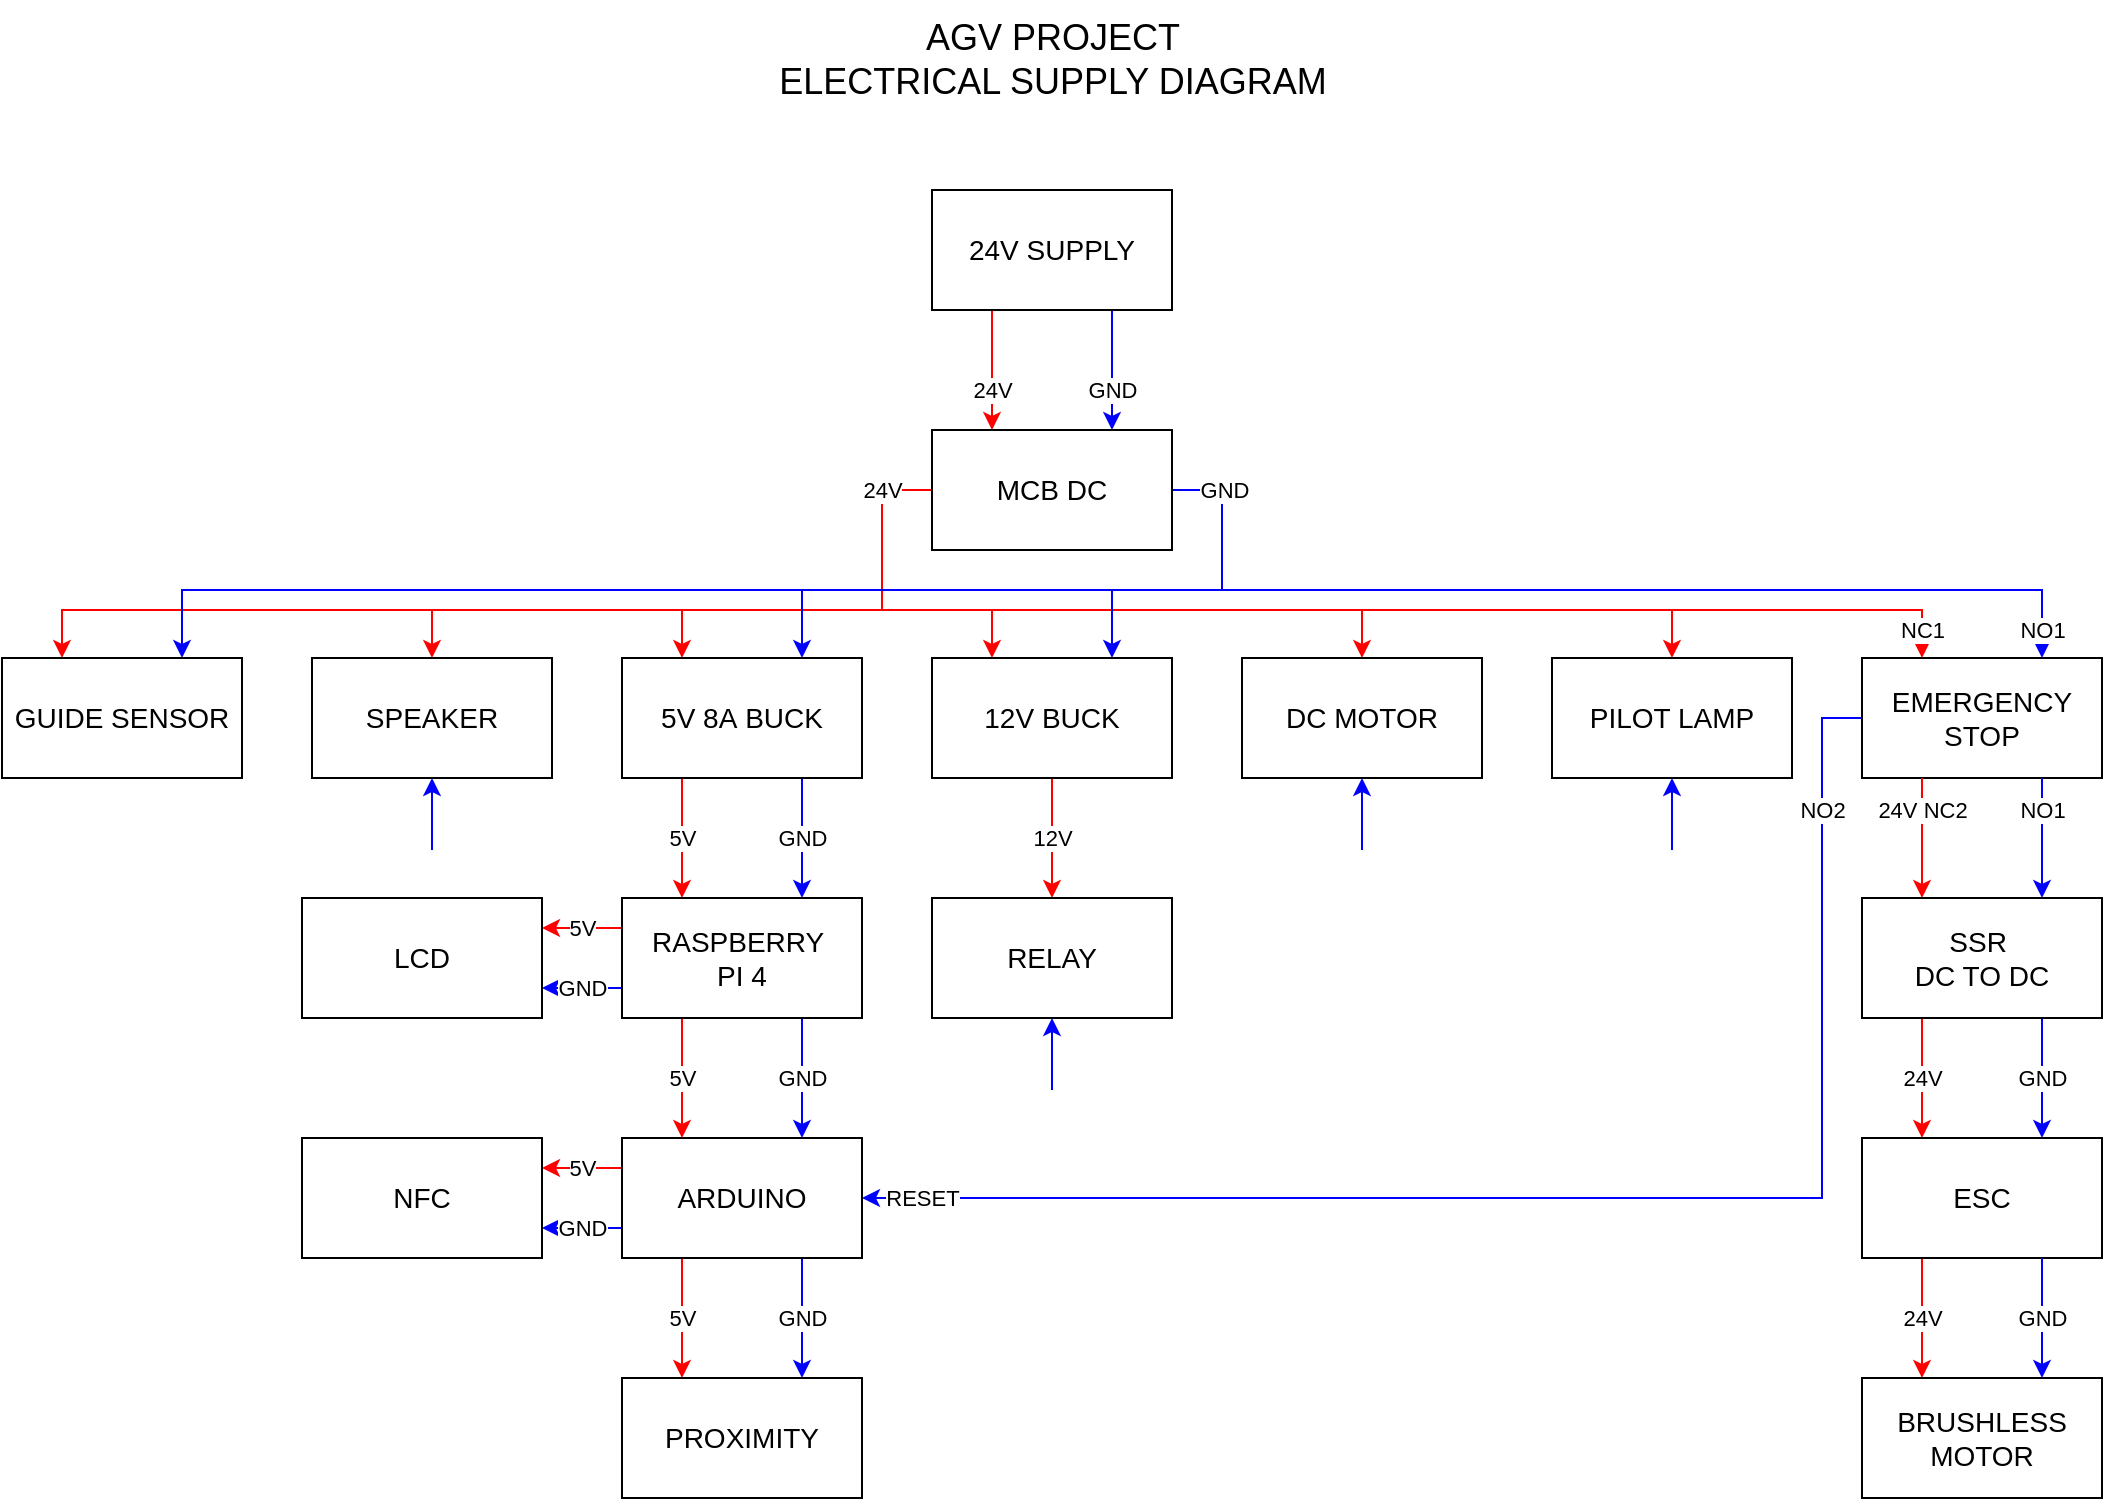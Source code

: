<mxfile version="24.5.3" type="device">
  <diagram name="LF Version" id="zdgG2mq4r5vWS6osYQOL">
    <mxGraphModel dx="1500" dy="887" grid="1" gridSize="10" guides="1" tooltips="1" connect="1" arrows="1" fold="1" page="1" pageScale="1" pageWidth="1169" pageHeight="827" math="0" shadow="0">
      <root>
        <mxCell id="0" />
        <mxCell id="1" parent="0" />
        <mxCell id="VmFsLpt0S-sJWQj7apDj-14" value="EMERGENCY&lt;div style=&quot;font-size: 14px;&quot;&gt;STOP&lt;/div&gt;" style="rounded=0;whiteSpace=wrap;html=1;fillColor=none;fontSize=14;" parent="1" vertex="1">
          <mxGeometry x="990" y="364" width="120" height="60" as="geometry" />
        </mxCell>
        <mxCell id="eLQKR7_HcEjmE7s1Gcs1-10" style="edgeStyle=orthogonalEdgeStyle;rounded=0;orthogonalLoop=1;jettySize=auto;html=1;exitX=0.25;exitY=1;exitDx=0;exitDy=0;entryX=0.25;entryY=0;entryDx=0;entryDy=0;strokeColor=#FF0000;" edge="1" parent="1" source="VmFsLpt0S-sJWQj7apDj-1" target="VmFsLpt0S-sJWQj7apDj-2">
          <mxGeometry relative="1" as="geometry" />
        </mxCell>
        <mxCell id="eLQKR7_HcEjmE7s1Gcs1-12" value="24V" style="edgeLabel;html=1;align=center;verticalAlign=middle;resizable=0;points=[];" vertex="1" connectable="0" parent="eLQKR7_HcEjmE7s1Gcs1-10">
          <mxGeometry relative="1" as="geometry">
            <mxPoint y="10" as="offset" />
          </mxGeometry>
        </mxCell>
        <mxCell id="eLQKR7_HcEjmE7s1Gcs1-11" style="edgeStyle=orthogonalEdgeStyle;rounded=0;orthogonalLoop=1;jettySize=auto;html=1;exitX=0.75;exitY=1;exitDx=0;exitDy=0;entryX=0.75;entryY=0;entryDx=0;entryDy=0;strokeColor=#0000FF;" edge="1" parent="1" source="VmFsLpt0S-sJWQj7apDj-1" target="VmFsLpt0S-sJWQj7apDj-2">
          <mxGeometry relative="1" as="geometry" />
        </mxCell>
        <mxCell id="eLQKR7_HcEjmE7s1Gcs1-13" value="GND" style="edgeLabel;html=1;align=center;verticalAlign=middle;resizable=0;points=[];" vertex="1" connectable="0" parent="eLQKR7_HcEjmE7s1Gcs1-11">
          <mxGeometry relative="1" as="geometry">
            <mxPoint y="10" as="offset" />
          </mxGeometry>
        </mxCell>
        <mxCell id="VmFsLpt0S-sJWQj7apDj-1" value="24V SUPPLY" style="rounded=0;whiteSpace=wrap;html=1;fillColor=none;fontSize=14;" parent="1" vertex="1">
          <mxGeometry x="525" y="130" width="120" height="60" as="geometry" />
        </mxCell>
        <mxCell id="3gvYagsTOSGE311KKO09-12" style="edgeStyle=orthogonalEdgeStyle;rounded=0;orthogonalLoop=1;jettySize=auto;html=1;exitX=0;exitY=0.5;exitDx=0;exitDy=0;entryX=0.5;entryY=0;entryDx=0;entryDy=0;strokeColor=#FF0000;" edge="1" parent="1" source="VmFsLpt0S-sJWQj7apDj-2" target="g1_c0_4xb4v8pmsGou1I-15">
          <mxGeometry relative="1" as="geometry">
            <Array as="points">
              <mxPoint x="500" y="280" />
              <mxPoint x="500" y="340" />
              <mxPoint x="275" y="340" />
            </Array>
          </mxGeometry>
        </mxCell>
        <mxCell id="3gvYagsTOSGE311KKO09-13" style="edgeStyle=orthogonalEdgeStyle;rounded=0;orthogonalLoop=1;jettySize=auto;html=1;exitX=0;exitY=0.5;exitDx=0;exitDy=0;entryX=0.25;entryY=0;entryDx=0;entryDy=0;strokeColor=#FF0000;" edge="1" parent="1" source="VmFsLpt0S-sJWQj7apDj-2" target="g1_c0_4xb4v8pmsGou1I-30">
          <mxGeometry relative="1" as="geometry">
            <Array as="points">
              <mxPoint x="500" y="280" />
              <mxPoint x="500" y="340" />
              <mxPoint x="90" y="340" />
            </Array>
          </mxGeometry>
        </mxCell>
        <mxCell id="3gvYagsTOSGE311KKO09-15" style="edgeStyle=orthogonalEdgeStyle;rounded=0;orthogonalLoop=1;jettySize=auto;html=1;exitX=0;exitY=0.5;exitDx=0;exitDy=0;entryX=0.5;entryY=0;entryDx=0;entryDy=0;strokeColor=#FF0000;" edge="1" parent="1" source="VmFsLpt0S-sJWQj7apDj-2" target="g1_c0_4xb4v8pmsGou1I-54">
          <mxGeometry relative="1" as="geometry">
            <Array as="points">
              <mxPoint x="500" y="280" />
              <mxPoint x="500" y="340" />
              <mxPoint x="895" y="340" />
            </Array>
          </mxGeometry>
        </mxCell>
        <mxCell id="3gvYagsTOSGE311KKO09-20" style="edgeStyle=orthogonalEdgeStyle;rounded=0;orthogonalLoop=1;jettySize=auto;html=1;exitX=0;exitY=0.5;exitDx=0;exitDy=0;entryX=0.5;entryY=0;entryDx=0;entryDy=0;strokeColor=#FF0000;" edge="1" parent="1" source="VmFsLpt0S-sJWQj7apDj-2" target="VmFsLpt0S-sJWQj7apDj-6">
          <mxGeometry relative="1" as="geometry">
            <Array as="points">
              <mxPoint x="500" y="280" />
              <mxPoint x="500" y="340" />
              <mxPoint x="740" y="340" />
            </Array>
          </mxGeometry>
        </mxCell>
        <mxCell id="3gvYagsTOSGE311KKO09-21" style="edgeStyle=orthogonalEdgeStyle;rounded=0;orthogonalLoop=1;jettySize=auto;html=1;exitX=0;exitY=0.5;exitDx=0;exitDy=0;entryX=0.25;entryY=0;entryDx=0;entryDy=0;strokeColor=#FF0000;" edge="1" parent="1" source="VmFsLpt0S-sJWQj7apDj-2" target="VmFsLpt0S-sJWQj7apDj-14">
          <mxGeometry relative="1" as="geometry">
            <Array as="points">
              <mxPoint x="500" y="280" />
              <mxPoint x="500" y="340" />
              <mxPoint x="1020" y="340" />
            </Array>
          </mxGeometry>
        </mxCell>
        <mxCell id="3gvYagsTOSGE311KKO09-27" value="NC1" style="edgeLabel;html=1;align=center;verticalAlign=middle;resizable=0;points=[];" vertex="1" connectable="0" parent="3gvYagsTOSGE311KKO09-21">
          <mxGeometry x="0.946" relative="1" as="geometry">
            <mxPoint y="3" as="offset" />
          </mxGeometry>
        </mxCell>
        <mxCell id="3gvYagsTOSGE311KKO09-22" style="edgeStyle=orthogonalEdgeStyle;rounded=0;orthogonalLoop=1;jettySize=auto;html=1;exitX=0;exitY=0.5;exitDx=0;exitDy=0;entryX=0.25;entryY=0;entryDx=0;entryDy=0;strokeColor=#FF0000;" edge="1" parent="1" source="VmFsLpt0S-sJWQj7apDj-2" target="VmFsLpt0S-sJWQj7apDj-11">
          <mxGeometry relative="1" as="geometry">
            <Array as="points">
              <mxPoint x="500" y="280" />
              <mxPoint x="500" y="340" />
              <mxPoint x="400" y="340" />
            </Array>
          </mxGeometry>
        </mxCell>
        <mxCell id="3gvYagsTOSGE311KKO09-24" style="edgeStyle=orthogonalEdgeStyle;rounded=0;orthogonalLoop=1;jettySize=auto;html=1;exitX=0;exitY=0.5;exitDx=0;exitDy=0;entryX=0.25;entryY=0;entryDx=0;entryDy=0;strokeColor=#FF0000;" edge="1" parent="1" source="VmFsLpt0S-sJWQj7apDj-2" target="3gvYagsTOSGE311KKO09-1">
          <mxGeometry relative="1" as="geometry">
            <Array as="points">
              <mxPoint x="500" y="280" />
              <mxPoint x="500" y="340" />
              <mxPoint x="555" y="340" />
            </Array>
          </mxGeometry>
        </mxCell>
        <mxCell id="3gvYagsTOSGE311KKO09-25" value="24V" style="edgeLabel;html=1;align=center;verticalAlign=middle;resizable=0;points=[];" vertex="1" connectable="0" parent="3gvYagsTOSGE311KKO09-24">
          <mxGeometry x="0.303" y="2" relative="1" as="geometry">
            <mxPoint x="-22" y="-58" as="offset" />
          </mxGeometry>
        </mxCell>
        <mxCell id="3gvYagsTOSGE311KKO09-28" style="edgeStyle=orthogonalEdgeStyle;rounded=0;orthogonalLoop=1;jettySize=auto;html=1;exitX=1;exitY=0.5;exitDx=0;exitDy=0;entryX=0.75;entryY=0;entryDx=0;entryDy=0;strokeColor=#0000FF;" edge="1" parent="1" source="VmFsLpt0S-sJWQj7apDj-2" target="3gvYagsTOSGE311KKO09-1">
          <mxGeometry relative="1" as="geometry">
            <Array as="points">
              <mxPoint x="670" y="280" />
              <mxPoint x="670" y="330" />
              <mxPoint x="615" y="330" />
            </Array>
          </mxGeometry>
        </mxCell>
        <mxCell id="3gvYagsTOSGE311KKO09-29" style="edgeStyle=orthogonalEdgeStyle;rounded=0;orthogonalLoop=1;jettySize=auto;html=1;exitX=1;exitY=0.5;exitDx=0;exitDy=0;entryX=0.75;entryY=0;entryDx=0;entryDy=0;strokeColor=#0000FF;" edge="1" parent="1" source="VmFsLpt0S-sJWQj7apDj-2" target="VmFsLpt0S-sJWQj7apDj-11">
          <mxGeometry relative="1" as="geometry">
            <Array as="points">
              <mxPoint x="670" y="280" />
              <mxPoint x="670" y="330" />
              <mxPoint x="460" y="330" />
            </Array>
          </mxGeometry>
        </mxCell>
        <mxCell id="3gvYagsTOSGE311KKO09-30" style="edgeStyle=orthogonalEdgeStyle;rounded=0;orthogonalLoop=1;jettySize=auto;html=1;exitX=1;exitY=0.5;exitDx=0;exitDy=0;entryX=0.75;entryY=0;entryDx=0;entryDy=0;strokeColor=#0000FF;" edge="1" parent="1" source="VmFsLpt0S-sJWQj7apDj-2" target="g1_c0_4xb4v8pmsGou1I-30">
          <mxGeometry relative="1" as="geometry">
            <Array as="points">
              <mxPoint x="670" y="280" />
              <mxPoint x="670" y="330" />
              <mxPoint x="150" y="330" />
            </Array>
          </mxGeometry>
        </mxCell>
        <mxCell id="3gvYagsTOSGE311KKO09-31" style="edgeStyle=orthogonalEdgeStyle;rounded=0;orthogonalLoop=1;jettySize=auto;html=1;exitX=1;exitY=0.5;exitDx=0;exitDy=0;entryX=0.75;entryY=0;entryDx=0;entryDy=0;strokeColor=#0000FF;" edge="1" parent="1" source="VmFsLpt0S-sJWQj7apDj-2" target="VmFsLpt0S-sJWQj7apDj-14">
          <mxGeometry relative="1" as="geometry">
            <Array as="points">
              <mxPoint x="670" y="280" />
              <mxPoint x="670" y="330" />
              <mxPoint x="1080" y="330" />
            </Array>
          </mxGeometry>
        </mxCell>
        <mxCell id="3gvYagsTOSGE311KKO09-34" value="GND" style="edgeLabel;html=1;align=center;verticalAlign=middle;resizable=0;points=[];" vertex="1" connectable="0" parent="3gvYagsTOSGE311KKO09-31">
          <mxGeometry relative="1" as="geometry">
            <mxPoint x="-184" y="-50" as="offset" />
          </mxGeometry>
        </mxCell>
        <mxCell id="3gvYagsTOSGE311KKO09-35" value="NO1" style="edgeLabel;html=1;align=center;verticalAlign=middle;resizable=0;points=[];" vertex="1" connectable="0" parent="3gvYagsTOSGE311KKO09-31">
          <mxGeometry relative="1" as="geometry">
            <mxPoint x="225" y="20" as="offset" />
          </mxGeometry>
        </mxCell>
        <mxCell id="VmFsLpt0S-sJWQj7apDj-2" value="MCB DC" style="rounded=0;whiteSpace=wrap;html=1;fillColor=none;fontSize=14;" parent="1" vertex="1">
          <mxGeometry x="525" y="250" width="120" height="60" as="geometry" />
        </mxCell>
        <mxCell id="VmFsLpt0S-sJWQj7apDj-6" value="DC MOTOR" style="rounded=0;whiteSpace=wrap;html=1;fillColor=none;fontSize=14;" parent="1" vertex="1">
          <mxGeometry x="680" y="364" width="120" height="60" as="geometry" />
        </mxCell>
        <mxCell id="3gvYagsTOSGE311KKO09-65" style="edgeStyle=orthogonalEdgeStyle;rounded=0;orthogonalLoop=1;jettySize=auto;html=1;exitX=0.25;exitY=1;exitDx=0;exitDy=0;entryX=0.25;entryY=0;entryDx=0;entryDy=0;strokeColor=#FF0000;" edge="1" parent="1" source="VmFsLpt0S-sJWQj7apDj-11" target="VmFsLpt0S-sJWQj7apDj-50">
          <mxGeometry relative="1" as="geometry" />
        </mxCell>
        <mxCell id="3gvYagsTOSGE311KKO09-77" value="5V" style="edgeLabel;html=1;align=center;verticalAlign=middle;resizable=0;points=[];" vertex="1" connectable="0" parent="3gvYagsTOSGE311KKO09-65">
          <mxGeometry relative="1" as="geometry">
            <mxPoint as="offset" />
          </mxGeometry>
        </mxCell>
        <mxCell id="3gvYagsTOSGE311KKO09-66" style="edgeStyle=orthogonalEdgeStyle;rounded=0;orthogonalLoop=1;jettySize=auto;html=1;exitX=0.75;exitY=1;exitDx=0;exitDy=0;entryX=0.75;entryY=0;entryDx=0;entryDy=0;strokeColor=#0000FF;" edge="1" parent="1" source="VmFsLpt0S-sJWQj7apDj-11" target="VmFsLpt0S-sJWQj7apDj-50">
          <mxGeometry relative="1" as="geometry" />
        </mxCell>
        <mxCell id="3gvYagsTOSGE311KKO09-78" value="GND" style="edgeLabel;html=1;align=center;verticalAlign=middle;resizable=0;points=[];" vertex="1" connectable="0" parent="3gvYagsTOSGE311KKO09-66">
          <mxGeometry relative="1" as="geometry">
            <mxPoint as="offset" />
          </mxGeometry>
        </mxCell>
        <mxCell id="VmFsLpt0S-sJWQj7apDj-11" value="5V 8A&amp;nbsp;&lt;span style=&quot;background-color: initial; font-size: 14px;&quot;&gt;BUCK&lt;/span&gt;" style="rounded=0;whiteSpace=wrap;html=1;fillColor=none;fontSize=14;" parent="1" vertex="1">
          <mxGeometry x="370" y="364" width="120" height="60" as="geometry" />
        </mxCell>
        <mxCell id="g1_c0_4xb4v8pmsGou1I-98" style="edgeStyle=orthogonalEdgeStyle;rounded=0;orthogonalLoop=1;jettySize=auto;html=1;exitX=0.25;exitY=1;exitDx=0;exitDy=0;entryX=0.25;entryY=0;entryDx=0;entryDy=0;strokeColor=#FF0000;" parent="1" source="VmFsLpt0S-sJWQj7apDj-14" target="g1_c0_4xb4v8pmsGou1I-58" edge="1">
          <mxGeometry relative="1" as="geometry" />
        </mxCell>
        <mxCell id="g1_c0_4xb4v8pmsGou1I-102" value="24V NC2" style="edgeLabel;html=1;align=center;verticalAlign=middle;resizable=0;points=[];" parent="g1_c0_4xb4v8pmsGou1I-98" vertex="1" connectable="0">
          <mxGeometry relative="1" as="geometry">
            <mxPoint y="-14" as="offset" />
          </mxGeometry>
        </mxCell>
        <mxCell id="3gvYagsTOSGE311KKO09-52" style="edgeStyle=orthogonalEdgeStyle;rounded=0;orthogonalLoop=1;jettySize=auto;html=1;exitX=0;exitY=0.5;exitDx=0;exitDy=0;entryX=1;entryY=0.5;entryDx=0;entryDy=0;strokeColor=#0000FF;" edge="1" parent="1" source="VmFsLpt0S-sJWQj7apDj-14" target="VmFsLpt0S-sJWQj7apDj-25">
          <mxGeometry relative="1" as="geometry">
            <Array as="points">
              <mxPoint x="970" y="394" />
              <mxPoint x="970" y="634" />
            </Array>
          </mxGeometry>
        </mxCell>
        <mxCell id="3gvYagsTOSGE311KKO09-53" value="NO2" style="edgeLabel;html=1;align=center;verticalAlign=middle;resizable=0;points=[];" vertex="1" connectable="0" parent="3gvYagsTOSGE311KKO09-52">
          <mxGeometry relative="1" as="geometry">
            <mxPoint x="110" y="-194" as="offset" />
          </mxGeometry>
        </mxCell>
        <mxCell id="3gvYagsTOSGE311KKO09-62" value="RESET" style="edgeLabel;html=1;align=center;verticalAlign=middle;resizable=0;points=[];rotation=0;" vertex="1" connectable="0" parent="3gvYagsTOSGE311KKO09-52">
          <mxGeometry relative="1" as="geometry">
            <mxPoint x="-340" as="offset" />
          </mxGeometry>
        </mxCell>
        <mxCell id="3gvYagsTOSGE311KKO09-55" style="edgeStyle=orthogonalEdgeStyle;rounded=0;orthogonalLoop=1;jettySize=auto;html=1;exitX=0.75;exitY=1;exitDx=0;exitDy=0;entryX=0.75;entryY=0;entryDx=0;entryDy=0;strokeColor=#0000FF;" edge="1" parent="1" source="VmFsLpt0S-sJWQj7apDj-14" target="g1_c0_4xb4v8pmsGou1I-58">
          <mxGeometry relative="1" as="geometry" />
        </mxCell>
        <mxCell id="3gvYagsTOSGE311KKO09-56" value="NO1" style="edgeLabel;html=1;align=center;verticalAlign=middle;resizable=0;points=[];" vertex="1" connectable="0" parent="3gvYagsTOSGE311KKO09-55">
          <mxGeometry relative="1" as="geometry">
            <mxPoint y="-14" as="offset" />
          </mxGeometry>
        </mxCell>
        <mxCell id="VmFsLpt0S-sJWQj7apDj-24" value="AGV PROJECT&lt;div style=&quot;font-size: 18px;&quot;&gt;ELECTRICAL SUPPLY DIAGRAM&lt;/div&gt;" style="text;html=1;align=center;verticalAlign=middle;resizable=0;points=[];autosize=1;strokeColor=none;fillColor=none;spacing=2;fontSize=18;" parent="1" vertex="1">
          <mxGeometry x="435" y="35" width="300" height="60" as="geometry" />
        </mxCell>
        <mxCell id="3gvYagsTOSGE311KKO09-69" style="edgeStyle=orthogonalEdgeStyle;rounded=0;orthogonalLoop=1;jettySize=auto;html=1;exitX=0.25;exitY=1;exitDx=0;exitDy=0;entryX=0.25;entryY=0;entryDx=0;entryDy=0;strokeColor=#FF0000;" edge="1" parent="1" source="VmFsLpt0S-sJWQj7apDj-25" target="eLQKR7_HcEjmE7s1Gcs1-46">
          <mxGeometry relative="1" as="geometry" />
        </mxCell>
        <mxCell id="3gvYagsTOSGE311KKO09-82" value="5V" style="edgeLabel;html=1;align=center;verticalAlign=middle;resizable=0;points=[];" vertex="1" connectable="0" parent="3gvYagsTOSGE311KKO09-69">
          <mxGeometry relative="1" as="geometry">
            <mxPoint as="offset" />
          </mxGeometry>
        </mxCell>
        <mxCell id="3gvYagsTOSGE311KKO09-70" style="edgeStyle=orthogonalEdgeStyle;rounded=0;orthogonalLoop=1;jettySize=auto;html=1;exitX=0.75;exitY=1;exitDx=0;exitDy=0;entryX=0.75;entryY=0;entryDx=0;entryDy=0;strokeColor=#0000FF;" edge="1" parent="1" source="VmFsLpt0S-sJWQj7apDj-25" target="eLQKR7_HcEjmE7s1Gcs1-46">
          <mxGeometry relative="1" as="geometry" />
        </mxCell>
        <mxCell id="3gvYagsTOSGE311KKO09-80" value="GND" style="edgeLabel;html=1;align=center;verticalAlign=middle;resizable=0;points=[];" vertex="1" connectable="0" parent="3gvYagsTOSGE311KKO09-70">
          <mxGeometry relative="1" as="geometry">
            <mxPoint as="offset" />
          </mxGeometry>
        </mxCell>
        <mxCell id="3gvYagsTOSGE311KKO09-74" style="edgeStyle=orthogonalEdgeStyle;rounded=0;orthogonalLoop=1;jettySize=auto;html=1;exitX=0;exitY=0.25;exitDx=0;exitDy=0;entryX=1;entryY=0.25;entryDx=0;entryDy=0;strokeColor=#FF0000;" edge="1" parent="1" source="VmFsLpt0S-sJWQj7apDj-25" target="g1_c0_4xb4v8pmsGou1I-51">
          <mxGeometry relative="1" as="geometry" />
        </mxCell>
        <mxCell id="3gvYagsTOSGE311KKO09-83" value="5V" style="edgeLabel;html=1;align=center;verticalAlign=middle;resizable=0;points=[];" vertex="1" connectable="0" parent="3gvYagsTOSGE311KKO09-74">
          <mxGeometry relative="1" as="geometry">
            <mxPoint as="offset" />
          </mxGeometry>
        </mxCell>
        <mxCell id="3gvYagsTOSGE311KKO09-76" style="edgeStyle=orthogonalEdgeStyle;rounded=0;orthogonalLoop=1;jettySize=auto;html=1;exitX=0;exitY=0.75;exitDx=0;exitDy=0;entryX=1;entryY=0.75;entryDx=0;entryDy=0;strokeColor=#0000FF;" edge="1" parent="1" source="VmFsLpt0S-sJWQj7apDj-25" target="g1_c0_4xb4v8pmsGou1I-51">
          <mxGeometry relative="1" as="geometry" />
        </mxCell>
        <mxCell id="3gvYagsTOSGE311KKO09-84" value="GND" style="edgeLabel;html=1;align=center;verticalAlign=middle;resizable=0;points=[];" vertex="1" connectable="0" parent="3gvYagsTOSGE311KKO09-76">
          <mxGeometry relative="1" as="geometry">
            <mxPoint as="offset" />
          </mxGeometry>
        </mxCell>
        <mxCell id="VmFsLpt0S-sJWQj7apDj-25" value="ARDUINO" style="rounded=0;whiteSpace=wrap;html=1;fillColor=none;fontSize=14;" parent="1" vertex="1">
          <mxGeometry x="370" y="604" width="120" height="60" as="geometry" />
        </mxCell>
        <mxCell id="3gvYagsTOSGE311KKO09-67" style="edgeStyle=orthogonalEdgeStyle;rounded=0;orthogonalLoop=1;jettySize=auto;html=1;exitX=0.25;exitY=1;exitDx=0;exitDy=0;entryX=0.25;entryY=0;entryDx=0;entryDy=0;strokeColor=#FF0000;" edge="1" parent="1" source="VmFsLpt0S-sJWQj7apDj-50" target="VmFsLpt0S-sJWQj7apDj-25">
          <mxGeometry relative="1" as="geometry" />
        </mxCell>
        <mxCell id="3gvYagsTOSGE311KKO09-81" value="5V" style="edgeLabel;html=1;align=center;verticalAlign=middle;resizable=0;points=[];" vertex="1" connectable="0" parent="3gvYagsTOSGE311KKO09-67">
          <mxGeometry relative="1" as="geometry">
            <mxPoint as="offset" />
          </mxGeometry>
        </mxCell>
        <mxCell id="3gvYagsTOSGE311KKO09-68" style="edgeStyle=orthogonalEdgeStyle;rounded=0;orthogonalLoop=1;jettySize=auto;html=1;exitX=0.75;exitY=1;exitDx=0;exitDy=0;entryX=0.75;entryY=0;entryDx=0;entryDy=0;strokeColor=#0000FF;" edge="1" parent="1" source="VmFsLpt0S-sJWQj7apDj-50" target="VmFsLpt0S-sJWQj7apDj-25">
          <mxGeometry relative="1" as="geometry" />
        </mxCell>
        <mxCell id="3gvYagsTOSGE311KKO09-79" value="GND" style="edgeLabel;html=1;align=center;verticalAlign=middle;resizable=0;points=[];" vertex="1" connectable="0" parent="3gvYagsTOSGE311KKO09-68">
          <mxGeometry relative="1" as="geometry">
            <mxPoint as="offset" />
          </mxGeometry>
        </mxCell>
        <mxCell id="3gvYagsTOSGE311KKO09-72" style="edgeStyle=orthogonalEdgeStyle;rounded=0;orthogonalLoop=1;jettySize=auto;html=1;exitX=0;exitY=0.25;exitDx=0;exitDy=0;entryX=1;entryY=0.25;entryDx=0;entryDy=0;strokeColor=#FF0000;" edge="1" parent="1" source="VmFsLpt0S-sJWQj7apDj-50" target="g1_c0_4xb4v8pmsGou1I-55">
          <mxGeometry relative="1" as="geometry" />
        </mxCell>
        <mxCell id="3gvYagsTOSGE311KKO09-86" value="5V" style="edgeLabel;html=1;align=center;verticalAlign=middle;resizable=0;points=[];" vertex="1" connectable="0" parent="3gvYagsTOSGE311KKO09-72">
          <mxGeometry relative="1" as="geometry">
            <mxPoint as="offset" />
          </mxGeometry>
        </mxCell>
        <mxCell id="3gvYagsTOSGE311KKO09-73" style="edgeStyle=orthogonalEdgeStyle;rounded=0;orthogonalLoop=1;jettySize=auto;html=1;exitX=0;exitY=0.75;exitDx=0;exitDy=0;entryX=1;entryY=0.75;entryDx=0;entryDy=0;strokeColor=#0000FF;" edge="1" parent="1" source="VmFsLpt0S-sJWQj7apDj-50" target="g1_c0_4xb4v8pmsGou1I-55">
          <mxGeometry relative="1" as="geometry" />
        </mxCell>
        <mxCell id="3gvYagsTOSGE311KKO09-85" value="GND" style="edgeLabel;html=1;align=center;verticalAlign=middle;resizable=0;points=[];" vertex="1" connectable="0" parent="3gvYagsTOSGE311KKO09-73">
          <mxGeometry relative="1" as="geometry">
            <mxPoint as="offset" />
          </mxGeometry>
        </mxCell>
        <mxCell id="VmFsLpt0S-sJWQj7apDj-50" value="RASPBERRY&amp;nbsp;&lt;div style=&quot;font-size: 14px;&quot;&gt;PI&amp;nbsp;&lt;span style=&quot;background-color: initial; font-size: 14px;&quot;&gt;4&lt;/span&gt;&lt;/div&gt;" style="rounded=0;whiteSpace=wrap;html=1;fillColor=none;fontSize=14;" parent="1" vertex="1">
          <mxGeometry x="370" y="484" width="120" height="60" as="geometry" />
        </mxCell>
        <mxCell id="3gvYagsTOSGE311KKO09-49" style="edgeStyle=orthogonalEdgeStyle;rounded=0;orthogonalLoop=1;jettySize=auto;html=1;exitX=0.5;exitY=1;exitDx=0;exitDy=0;entryX=0.5;entryY=1;entryDx=0;entryDy=0;" edge="1" parent="1" source="g1_c0_4xb4v8pmsGou1I-15" target="g1_c0_4xb4v8pmsGou1I-15">
          <mxGeometry relative="1" as="geometry">
            <mxPoint x="274.857" y="450" as="targetPoint" />
          </mxGeometry>
        </mxCell>
        <mxCell id="g1_c0_4xb4v8pmsGou1I-15" value="SPEAKER" style="rounded=0;whiteSpace=wrap;html=1;fillColor=none;fontSize=14;" parent="1" vertex="1">
          <mxGeometry x="215" y="364" width="120" height="60" as="geometry" />
        </mxCell>
        <mxCell id="g1_c0_4xb4v8pmsGou1I-30" value="GUIDE SENSOR" style="rounded=0;whiteSpace=wrap;html=1;fillColor=none;fontSize=14;" parent="1" vertex="1">
          <mxGeometry x="60" y="364" width="120" height="60" as="geometry" />
        </mxCell>
        <mxCell id="g1_c0_4xb4v8pmsGou1I-51" value="NFC" style="rounded=0;whiteSpace=wrap;html=1;fillColor=none;fontSize=14;" parent="1" vertex="1">
          <mxGeometry x="210" y="604" width="120" height="60" as="geometry" />
        </mxCell>
        <mxCell id="g1_c0_4xb4v8pmsGou1I-54" value="PILOT LAMP" style="rounded=0;whiteSpace=wrap;html=1;fillColor=none;fontSize=14;" parent="1" vertex="1">
          <mxGeometry x="835" y="364" width="120" height="60" as="geometry" />
        </mxCell>
        <mxCell id="3gvYagsTOSGE311KKO09-50" style="edgeStyle=orthogonalEdgeStyle;rounded=0;orthogonalLoop=1;jettySize=auto;html=1;entryX=0.5;entryY=1;entryDx=0;entryDy=0;strokeColor=#0000FF;" edge="1" parent="1" target="g1_c0_4xb4v8pmsGou1I-15">
          <mxGeometry relative="1" as="geometry">
            <mxPoint x="275" y="460" as="sourcePoint" />
          </mxGeometry>
        </mxCell>
        <mxCell id="g1_c0_4xb4v8pmsGou1I-55" value="LCD" style="rounded=0;whiteSpace=wrap;html=1;fillColor=none;fontSize=14;" parent="1" vertex="1">
          <mxGeometry x="210" y="484" width="120" height="60" as="geometry" />
        </mxCell>
        <mxCell id="g1_c0_4xb4v8pmsGou1I-62" value="" style="edgeStyle=orthogonalEdgeStyle;rounded=0;orthogonalLoop=1;jettySize=auto;html=1;strokeColor=#FF0000;exitX=0.25;exitY=1;exitDx=0;exitDy=0;entryX=0.25;entryY=0;entryDx=0;entryDy=0;" parent="1" source="g1_c0_4xb4v8pmsGou1I-58" target="g1_c0_4xb4v8pmsGou1I-59" edge="1">
          <mxGeometry relative="1" as="geometry" />
        </mxCell>
        <mxCell id="g1_c0_4xb4v8pmsGou1I-79" value="24V" style="edgeLabel;html=1;align=center;verticalAlign=middle;resizable=0;points=[];" parent="g1_c0_4xb4v8pmsGou1I-62" vertex="1" connectable="0">
          <mxGeometry relative="1" as="geometry">
            <mxPoint as="offset" />
          </mxGeometry>
        </mxCell>
        <mxCell id="3gvYagsTOSGE311KKO09-57" style="edgeStyle=orthogonalEdgeStyle;rounded=0;orthogonalLoop=1;jettySize=auto;html=1;exitX=0.75;exitY=1;exitDx=0;exitDy=0;entryX=0.75;entryY=0;entryDx=0;entryDy=0;strokeColor=#0000FF;" edge="1" parent="1" source="g1_c0_4xb4v8pmsGou1I-58" target="g1_c0_4xb4v8pmsGou1I-59">
          <mxGeometry relative="1" as="geometry" />
        </mxCell>
        <mxCell id="3gvYagsTOSGE311KKO09-58" value="GND" style="edgeLabel;html=1;align=center;verticalAlign=middle;resizable=0;points=[];" vertex="1" connectable="0" parent="3gvYagsTOSGE311KKO09-57">
          <mxGeometry relative="1" as="geometry">
            <mxPoint as="offset" />
          </mxGeometry>
        </mxCell>
        <mxCell id="g1_c0_4xb4v8pmsGou1I-58" value="SSR&amp;nbsp;&lt;div style=&quot;font-size: 14px;&quot;&gt;DC TO DC&lt;/div&gt;" style="rounded=0;whiteSpace=wrap;html=1;fillColor=none;fontSize=14;" parent="1" vertex="1">
          <mxGeometry x="990" y="484" width="120" height="60" as="geometry" />
        </mxCell>
        <mxCell id="g1_c0_4xb4v8pmsGou1I-63" value="" style="edgeStyle=orthogonalEdgeStyle;rounded=0;orthogonalLoop=1;jettySize=auto;html=1;strokeColor=#FF0000;exitX=0.25;exitY=1;exitDx=0;exitDy=0;entryX=0.25;entryY=0;entryDx=0;entryDy=0;" parent="1" source="g1_c0_4xb4v8pmsGou1I-59" target="g1_c0_4xb4v8pmsGou1I-60" edge="1">
          <mxGeometry relative="1" as="geometry" />
        </mxCell>
        <mxCell id="g1_c0_4xb4v8pmsGou1I-80" value="24V" style="edgeLabel;html=1;align=center;verticalAlign=middle;resizable=0;points=[];" parent="g1_c0_4xb4v8pmsGou1I-63" vertex="1" connectable="0">
          <mxGeometry relative="1" as="geometry">
            <mxPoint as="offset" />
          </mxGeometry>
        </mxCell>
        <mxCell id="g1_c0_4xb4v8pmsGou1I-59" value="ESC" style="rounded=0;whiteSpace=wrap;html=1;fillColor=none;fontSize=14;" parent="1" vertex="1">
          <mxGeometry x="990" y="604" width="120" height="60" as="geometry" />
        </mxCell>
        <mxCell id="g1_c0_4xb4v8pmsGou1I-60" value="BRUSHLESS&lt;div style=&quot;font-size: 14px;&quot;&gt;MOTOR&lt;/div&gt;" style="rounded=0;whiteSpace=wrap;html=1;fillColor=none;fontSize=14;" parent="1" vertex="1">
          <mxGeometry x="990" y="724" width="120" height="60" as="geometry" />
        </mxCell>
        <mxCell id="eLQKR7_HcEjmE7s1Gcs1-46" value="PROXIMITY" style="rounded=0;whiteSpace=wrap;html=1;fillColor=none;fontSize=14;" vertex="1" parent="1">
          <mxGeometry x="370" y="724" width="120" height="60" as="geometry" />
        </mxCell>
        <mxCell id="3gvYagsTOSGE311KKO09-38" value="" style="edgeStyle=orthogonalEdgeStyle;rounded=0;orthogonalLoop=1;jettySize=auto;html=1;strokeColor=#FF0000;" edge="1" parent="1" source="3gvYagsTOSGE311KKO09-1" target="3gvYagsTOSGE311KKO09-37">
          <mxGeometry relative="1" as="geometry" />
        </mxCell>
        <mxCell id="3gvYagsTOSGE311KKO09-47" value="12V" style="edgeLabel;html=1;align=center;verticalAlign=middle;resizable=0;points=[];" vertex="1" connectable="0" parent="3gvYagsTOSGE311KKO09-38">
          <mxGeometry relative="1" as="geometry">
            <mxPoint as="offset" />
          </mxGeometry>
        </mxCell>
        <mxCell id="3gvYagsTOSGE311KKO09-1" value="12V BUCK" style="rounded=0;whiteSpace=wrap;html=1;fillColor=none;fontSize=14;" vertex="1" parent="1">
          <mxGeometry x="525" y="364" width="120" height="60" as="geometry" />
        </mxCell>
        <mxCell id="3gvYagsTOSGE311KKO09-37" value="RELAY" style="rounded=0;whiteSpace=wrap;html=1;fillColor=none;fontSize=14;" vertex="1" parent="1">
          <mxGeometry x="525" y="484" width="120" height="60" as="geometry" />
        </mxCell>
        <mxCell id="3gvYagsTOSGE311KKO09-51" style="edgeStyle=orthogonalEdgeStyle;rounded=0;orthogonalLoop=1;jettySize=auto;html=1;entryX=0.5;entryY=1;entryDx=0;entryDy=0;strokeColor=#0000FF;" edge="1" parent="1" target="VmFsLpt0S-sJWQj7apDj-6">
          <mxGeometry relative="1" as="geometry">
            <mxPoint x="740" y="460" as="sourcePoint" />
            <mxPoint x="285" y="434" as="targetPoint" />
            <Array as="points">
              <mxPoint x="740" y="452" />
            </Array>
          </mxGeometry>
        </mxCell>
        <mxCell id="3gvYagsTOSGE311KKO09-59" style="edgeStyle=orthogonalEdgeStyle;rounded=0;orthogonalLoop=1;jettySize=auto;html=1;entryX=0.75;entryY=0;entryDx=0;entryDy=0;strokeColor=#0000FF;exitX=0.75;exitY=1;exitDx=0;exitDy=0;" edge="1" parent="1" source="g1_c0_4xb4v8pmsGou1I-59" target="g1_c0_4xb4v8pmsGou1I-60">
          <mxGeometry relative="1" as="geometry">
            <mxPoint x="1060" y="690" as="sourcePoint" />
            <mxPoint x="1090" y="614" as="targetPoint" />
          </mxGeometry>
        </mxCell>
        <mxCell id="3gvYagsTOSGE311KKO09-60" value="GND" style="edgeLabel;html=1;align=center;verticalAlign=middle;resizable=0;points=[];" vertex="1" connectable="0" parent="3gvYagsTOSGE311KKO09-59">
          <mxGeometry relative="1" as="geometry">
            <mxPoint as="offset" />
          </mxGeometry>
        </mxCell>
        <mxCell id="3gvYagsTOSGE311KKO09-61" style="edgeStyle=orthogonalEdgeStyle;rounded=0;orthogonalLoop=1;jettySize=auto;html=1;entryX=0.5;entryY=1;entryDx=0;entryDy=0;strokeColor=#0000FF;" edge="1" parent="1" target="g1_c0_4xb4v8pmsGou1I-54">
          <mxGeometry relative="1" as="geometry">
            <mxPoint x="895" y="460" as="sourcePoint" />
            <mxPoint x="750" y="434" as="targetPoint" />
            <Array as="points">
              <mxPoint x="895" y="460" />
              <mxPoint x="895" y="460" />
            </Array>
          </mxGeometry>
        </mxCell>
        <mxCell id="3gvYagsTOSGE311KKO09-87" style="edgeStyle=orthogonalEdgeStyle;rounded=0;orthogonalLoop=1;jettySize=auto;html=1;entryX=0.5;entryY=1;entryDx=0;entryDy=0;strokeColor=#0000FF;" edge="1" parent="1" target="3gvYagsTOSGE311KKO09-37">
          <mxGeometry relative="1" as="geometry">
            <mxPoint x="585" y="580" as="sourcePoint" />
            <mxPoint x="750" y="434" as="targetPoint" />
            <Array as="points">
              <mxPoint x="585" y="580" />
            </Array>
          </mxGeometry>
        </mxCell>
      </root>
    </mxGraphModel>
  </diagram>
</mxfile>

